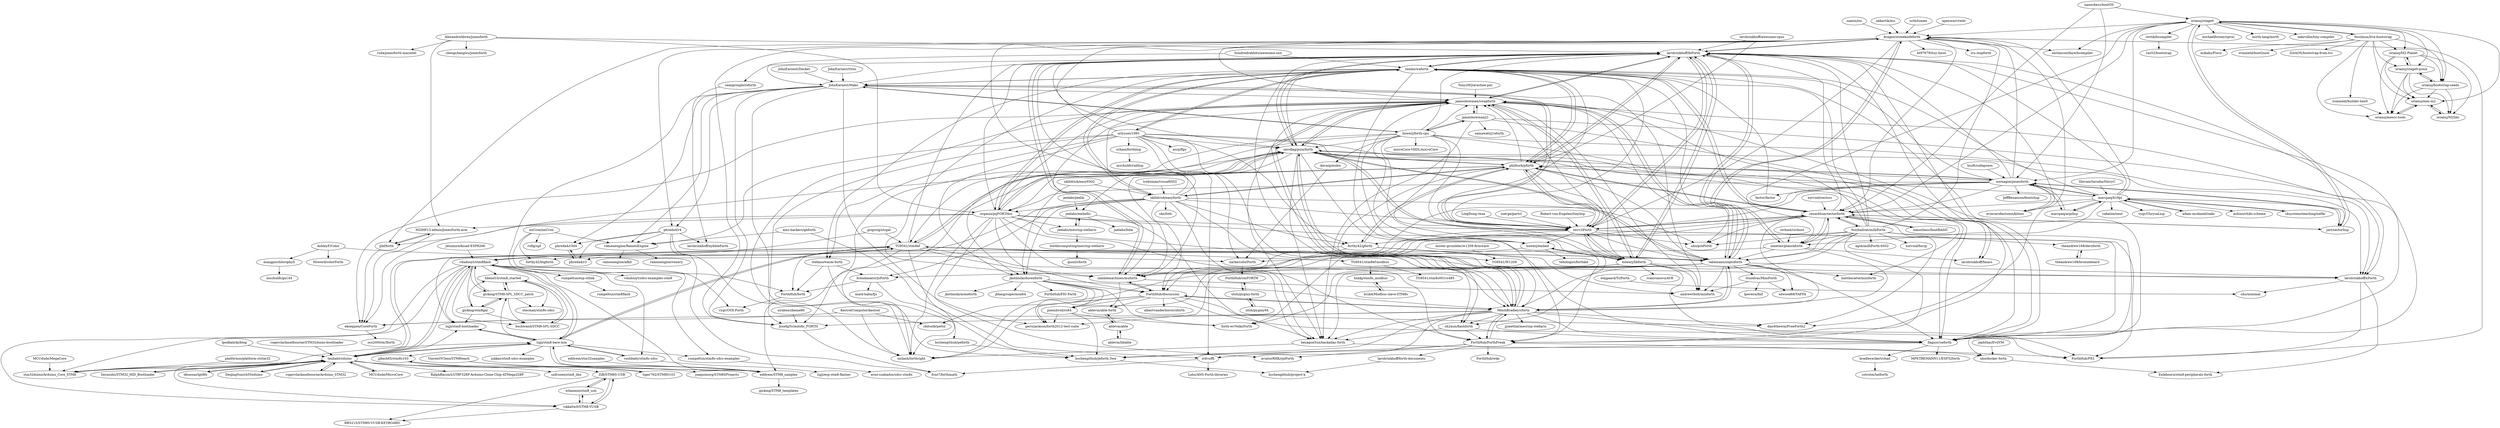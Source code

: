 digraph G {
"oriansj/M2-Planet" -> "oriansj/mes-m2"
"oriansj/M2-Planet" -> "oriansj/mescc-tools"
"oriansj/M2-Planet" -> "oriansj/M2libc"
"oriansj/M2-Planet" -> "oriansj/stage0-posix"
"oriansj/M2-Planet" -> "oriansj/bootstrap-seeds"
"hbend1li/stm8_started" -> "stecman/stm8s-sdcc"
"hbend1li/stm8_started" -> "gicking/STM8-SPL_SDCC_patch"
"hbend1li/stm8_started" -> "bschwand/STM8-SPL-SDCC"
"grigorig/stcgal" -> "vdudouyt/stm8flash" ["e"=1]
"grigorig/stcgal" -> "TG9541/stm8ef" ["e"=1]
"JohnEarnest/Octo" -> "JohnEarnest/Mako" ["e"=1]
"marcpaq/b1fipl" -> "marcpaq/arpilisp" ["e"=1]
"marcpaq/b1fipl" -> "kragen/stoneknifeforth"
"marcpaq/b1fipl" -> "evincarofautumn/kitten" ["e"=1]
"marcpaq/b1fipl" -> "nornagon/jonesforth"
"marcpaq/b1fipl" -> "larsbrinkhoff/lbForth"
"marcpaq/b1fipl" -> "cesarblum/sectorforth"
"marcpaq/b1fipl" -> "remko/waforth"
"marcpaq/b1fipl" -> "ashinn/chibi-scheme" ["e"=1]
"marcpaq/b1fipl" -> "jart/sectorlisp" ["e"=1]
"marcpaq/b1fipl" -> "cksystemsteaching/selfie" ["e"=1]
"marcpaq/b1fipl" -> "nineties/planckforth"
"marcpaq/b1fipl" -> "vekatze/neut" ["e"=1]
"marcpaq/b1fipl" -> "vygr/ChrysaLisp" ["e"=1]
"marcpaq/b1fipl" -> "philburk/pforth"
"marcpaq/b1fipl" -> "adam-mcdaniel/oakc" ["e"=1]
"AshleyF/Color" -> "Howerd/colorForth"
"AshleyF/Color" -> "mangpo/chlorophyll"
"AshleyF/Color" -> "narke/colorForth"
"factor/factor" -> "remko/waforth" ["e"=1]
"Serasidis/STM32_HID_Bootloader" -> "tenbaht/sduino" ["e"=1]
"hsoft/collapseos" -> "nornagon/jonesforth" ["e"=1]
"JohnEarnest/Mako" -> "Josefg/Scientific_FORTH"
"JohnEarnest/Mako" -> "ramenengine/RamenEngine"
"JohnEarnest/Mako" -> "larsbrinkhoff/lbForth"
"JohnEarnest/Mako" -> "phreda4/r4"
"JohnEarnest/Mako" -> "vygr/OSX-Forth"
"JohnEarnest/Mako" -> "zevv/zForth"
"JohnEarnest/Mako" -> "remko/waforth"
"JohnEarnest/Mako" -> "andrewtholt/minforth"
"JohnEarnest/Mako" -> "gerryjackson/forth2012-test-suite"
"JohnEarnest/Mako" -> "howerj/forth-cpu"
"JohnEarnest/Mako" -> "hcchengithub/jeforth.3we"
"JohnEarnest/Mako" -> "jamesbowman/swapforth"
"JohnEarnest/Mako" -> "phreda4/r3d4"
"remko/waforth" -> "larsbrinkhoff/lbForth"
"remko/waforth" -> "stefano/wasm-forth"
"remko/waforth" -> "zeroflag/punyforth"
"remko/waforth" -> "howerj/libforth"
"remko/waforth" -> "philburk/pforth"
"remko/waforth" -> "flagxor/ueforth"
"remko/waforth" -> "tabemann/zeptoforth"
"remko/waforth" -> "urlysses/1991"
"remko/waforth" -> "organix/pijFORTHos"
"remko/waforth" -> "cesarblum/sectorforth"
"remko/waforth" -> "skilldrick/easyforth"
"remko/waforth" -> "nimblemachines/muforth"
"remko/waforth" -> "JohnEarnest/Mako"
"remko/waforth" -> "zevv/zForth"
"remko/waforth" -> "howerj/embed"
"apenwarr/redo" -> "kragen/stoneknifeforth" ["e"=1]
"nanochess/bootOS" -> "nornagon/jonesforth" ["e"=1]
"nanochess/bootOS" -> "oriansj/stage0" ["e"=1]
"nanochess/bootOS" -> "cesarblum/sectorforth" ["e"=1]
"eddyem/STM8_samples" -> "gicking/STM8_templates"
"eddyem/STM8_samples" -> "lujji/stm8-bare-min"
"larsbrinkhoff/forth-documents" -> "hcchengithub/project-k"
"oh2aun/flashforth" -> "hexagon5un/hackaday-forth"
"oh2aun/flashforth" -> "flagxor/ueforth"
"oh2aun/flashforth" -> "ForthHub/ForthFreak"
"nanochess/bootBASIC" -> "cesarblum/sectorforth" ["e"=1]
"howerj/embed" -> "howerj/libforth"
"howerj/embed" -> "narke/colorForth"
"howerj/embed" -> "tehologist/forthkit"
"stefano/wasm-forth" -> "hcchengithub/peforth"
"stefano/wasm-forth" -> "brendanator/jsForth"
"stefano/wasm-forth" -> "ForthHub/forth"
"kragen/stoneknifeforth" -> "larsbrinkhoff/lbForth"
"kragen/stoneknifeforth" -> "nineties/planckforth"
"kragen/stoneknifeforth" -> "zeroflag/punyforth"
"kragen/stoneknifeforth" -> "nimblemachines/muforth"
"kragen/stoneknifeforth" -> "Josefg/Scientific_FORTH"
"kragen/stoneknifeforth" -> "iru-/nopforth"
"kragen/stoneknifeforth" -> "dan4thewin/FreeForth2"
"kragen/stoneknifeforth" -> "cesarblum/sectorforth"
"kragen/stoneknifeforth" -> "phreda4/r4"
"kragen/stoneknifeforth" -> "kt97679/itsy-linux"
"kragen/stoneknifeforth" -> "phf/forth"
"kragen/stoneknifeforth" -> "smtlaissezfaire/bcompiler"
"kragen/stoneknifeforth" -> "jamesbowman/swapforth"
"kragen/stoneknifeforth" -> "ForthHub/F83"
"kragen/stoneknifeforth" -> "zevv/zForth"
"MitchBradley/cforth" -> "ForthHub/discussion"
"MitchBradley/cforth" -> "flagxor/ueforth"
"MitchBradley/cforth" -> "hexagon5un/hackaday-forth"
"MitchBradley/cforth" -> "ForthHub/ForthFreak"
"MitchBradley/cforth" -> "ForthHub/F83"
"MitchBradley/cforth" -> "hcchengithub/jeforth.3we"
"MitchBradley/cforth" -> "zeroflag/punyforth"
"MitchBradley/cforth" -> "jjonethal/mecrisp-stellaris"
"MitchBradley/cforth" -> "irdvo/ffl"
"MitchBradley/cforth" -> "tabemann/zeptoforth"
"MitchBradley/cforth" -> "Josefg/Scientific_FORTH"
"MitchBradley/cforth" -> "ekoeppen/CoreForth"
"MitchBradley/cforth" -> "oh2aun/flashforth"
"MitchBradley/cforth" -> "dan4thewin/FreeForth2"
"MitchBradley/cforth" -> "jamesbowman/swapforth"
"oriansj/stage0-posix" -> "oriansj/bootstrap-seeds"
"oriansj/stage0-posix" -> "oriansj/mescc-tools"
"oriansj/stage0-posix" -> "oriansj/M2-Planet"
"oriansj/stage0-posix" -> "oriansj/M2libc"
"oriansj/stage0-posix" -> "oriansj/mes-m2"
"jephthai/EvilVM" -> "uho/docker-forth"
"ramenengine/RamenEngine" -> "ramenengine/afkit"
"ramenengine/RamenEngine" -> "ramenengine/venery"
"mister-grumbler/w1209-firmware" -> "TG9541/W1209"
"stm32duino/Arduino_Core_STM8" -> "tenbaht/sduino"
"stm32duino/Arduino_Core_STM8" -> "lujji/stm8-bare-min"
"ZiB/STM8S-USB" -> "wlianmin/stm8_usb"
"ZiB/STM8S-USB" -> "BBS215/STM8S-VUSB-KEYBOARD"
"ZiB/STM8S-USB" -> "rikka0w0/STM8-VUSB"
"ams-hackers/gbforth" -> "ramenengine/RamenEngine"
"ams-hackers/gbforth" -> "irdvo/ffl"
"mangpo/chlorophyll" -> "mschuldt/ga144"
"TG9541/stm8ef-modbus" -> "TG9541/stm8s001rs485"
"TG9541/stm8ef-modbus" -> "hnhkj/stm8s_modbus"
"siraben/zkeme80" -> "Josefg/Scientific_FORTH" ["e"=1]
"forthy42/gforth" -> "andrewtholt/minforth"
"forthy42/gforth" -> "forthy42/bigforth"
"forthy42/gforth" -> "ForthHub/discussion"
"forthy42/gforth" -> "philburk/pforth"
"forthy42/gforth" -> "flagxor/ueforth"
"utoh/pygmy64" -> "utoh/pygmy-forth"
"ForthHub/cmFORTH" -> "utoh/pygmy-forth"
"rumpeltux/esp-stlink" -> "rumpeltux/stm8flash"
"oriansj/mes-m2" -> "oriansj/M2libc"
"oriansj/mes-m2" -> "oriansj/mescc-tools"
"gicking/stm8gal" -> "hbend1li/stm8_started"
"gicking/stm8gal" -> "bschwand/STM8-SPL-SDCC"
"gicking/stm8gal" -> "gicking/STM8-SPL_SDCC_patch"
"gicking/stm8gal" -> "lujji/stm8-bootloader"
"bschwand/STM8-SPL-SDCC" -> "hbend1li/stm8_started"
"civboot/civboot" -> "nineties/planckforth" ["e"=1]
"narke/colorForth" -> "ForthHub/cmFORTH"
"namin/inc" -> "kragen/stoneknifeforth" ["e"=1]
"dbuezas/lgt8fx" -> "tenbaht/sduino" ["e"=1]
"DeqingSun/ch55xduino" -> "tenbaht/sduino" ["e"=1]
"akkartik/mu" -> "kragen/stoneknifeforth" ["e"=1]
"philburk/pforth" -> "larsbrinkhoff/lbForth"
"philburk/pforth" -> "zevv/zForth"
"philburk/pforth" -> "zeroflag/punyforth"
"philburk/pforth" -> "nornagon/jonesforth"
"philburk/pforth" -> "forthy42/gforth"
"philburk/pforth" -> "remko/waforth"
"philburk/pforth" -> "tabemann/zeptoforth"
"philburk/pforth" -> "cesarblum/sectorforth"
"philburk/pforth" -> "MitchBradley/cforth"
"philburk/pforth" -> "jamesbowman/swapforth"
"philburk/pforth" -> "howerj/libforth"
"philburk/pforth" -> "skilldrick/easyforth"
"philburk/pforth" -> "jkotlinski/durexforth"
"philburk/pforth" -> "nimblemachines/muforth"
"philburk/pforth" -> "organix/pijFORTHos"
"rogerclarkmelbourne/Arduino_STM32" -> "tenbaht/sduino" ["e"=1]
"tabemann/zeptoforth" -> "jamesbowman/swapforth"
"tabemann/zeptoforth" -> "flagxor/ueforth"
"tabemann/zeptoforth" -> "niclash/forthright"
"tabemann/zeptoforth" -> "MitchBradley/cforth"
"tabemann/zeptoforth" -> "larsbrinkhoff/lbForth"
"tabemann/zeptoforth" -> "ttsiodras/MiniForth"
"tabemann/zeptoforth" -> "gerryjackson/forth2012-test-suite"
"tabemann/zeptoforth" -> "larsbrinkhoff/xForth"
"tabemann/zeptoforth" -> "meithecatte/miniforth"
"tabemann/zeptoforth" -> "nimblemachines/muforth"
"tabemann/zeptoforth" -> "zeroflag/punyforth"
"tabemann/zeptoforth" -> "hexagon5un/hackaday-forth"
"tabemann/zeptoforth" -> "TG9541/stm8ef"
"tabemann/zeptoforth" -> "andrewtholt/minforth"
"tabemann/zeptoforth" -> "sdwood68/YAFFA"
"jamesbowman/j1" -> "jamesbowman/swapforth"
"jamesbowman/j1" -> "samawati/j1eforth"
"jamesbowman/j1" -> "uho/docker-forth"
"jamesbowman/j1" -> "howerj/forth-cpu"
"jamesbowman/j1" -> "hexagon5un/hackaday-forth"
"jamesbowman/j1" -> "flagxor/ueforth"
"adam-mcdaniel/oakc" -> "marcpaq/b1fipl" ["e"=1]
"AlexandreAbreu/jonesforth" -> "chengchangwu/jonesforth"
"AlexandreAbreu/jonesforth" -> "larsbrinkhoff/lbForth"
"AlexandreAbreu/jonesforth" -> "organix/pijFORTHos"
"AlexandreAbreu/jonesforth" -> "M2IHP13-admin/JonesForth-arm"
"AlexandreAbreu/jonesforth" -> "ruda/jonesforth-macintel"
"jeelabs/jeelib" -> "jeelabs/embello" ["e"=1]
"lowfatcomputing/mecrisp-stellaris" -> "quozl/cforth"
"ForthHub/forth" -> "vygr/OSX-Forth"
"irdvo/ffl" -> "Lehs/ANS-Forth-libraries"
"irdvo/ffl" -> "frno7/forthmath"
"cesarblum/sectorforth" -> "nineties/planckforth"
"cesarblum/sectorforth" -> "fuzzballcat/milliForth"
"cesarblum/sectorforth" -> "meithecatte/miniforth"
"cesarblum/sectorforth" -> "larsbrinkhoff/lbForth"
"cesarblum/sectorforth" -> "MitchBradley/cforth"
"cesarblum/sectorforth" -> "ForthHub/discussion"
"cesarblum/sectorforth" -> "jart/sectorlisp" ["e"=1]
"cesarblum/sectorforth" -> "nanochess/bootBASIC" ["e"=1]
"cesarblum/sectorforth" -> "uho/preForth"
"cesarblum/sectorforth" -> "remko/waforth"
"cesarblum/sectorforth" -> "philburk/pforth"
"cesarblum/sectorforth" -> "zevv/zForth"
"cesarblum/sectorforth" -> "dan4thewin/FreeForth2"
"cesarblum/sectorforth" -> "pzembrod/cc64"
"cesarblum/sectorforth" -> "tabemann/zeptoforth"
"theandrew168/bronzebeard" -> "theandrew168/derzforth"
"wlianmin/stm8_usb" -> "rikka0w0/STM8-VUSB"
"wlianmin/stm8_usb" -> "ZiB/STM8S-USB"
"davazp/eulex" -> "narke/colorForth"
"phreda4/r3d4" -> "phreda4/r3"
"wejgaard/TclForth" -> "uho/minimal"
"organix/pijFORTHos" -> "M2IHP13-admin/JonesForth-arm"
"organix/pijFORTHos" -> "zeroflag/punyforth"
"organix/pijFORTHos" -> "aviatorRHK/rpiForth"
"organix/pijFORTHos" -> "oh2aun/flashforth"
"organix/pijFORTHos" -> "ForthHub/ForthFreak"
"organix/pijFORTHos" -> "larsbrinkhoff/lbForth"
"organix/pijFORTHos" -> "tabemann/zeptoforth"
"organix/pijFORTHos" -> "jeelabs/mecrisp-stellaris"
"organix/pijFORTHos" -> "remko/waforth"
"organix/pijFORTHos" -> "hexagon5un/hackaday-forth"
"organix/pijFORTHos" -> "phf/forth"
"organix/pijFORTHos" -> "niclash/forthright"
"organix/pijFORTHos" -> "jamesbowman/swapforth"
"organix/pijFORTHos" -> "ForthHub/discussion"
"organix/pijFORTHos" -> "zevv/zForth"
"jeelabs/embello" -> "jeelabs/mecrisp-stellaris"
"jeelabs/embello" -> "jeelabs/folie"
"jeelabs/embello" -> "hexagon5un/hackaday-forth"
"pzembrod/cc64" -> "gerryjackson/forth2012-test-suite"
"pzembrod/cc64" -> "hcchengithub/jeforth.3we"
"pzembrod/cc64" -> "forth-ev/VolksForth"
"hcchengithub/jeforth.3we" -> "hcchengithub/project-k"
"bradleyeckert/chad" -> "cstrotm/helforth"
"oriansj/bootstrap-seeds" -> "oriansj/stage0-posix"
"oriansj/bootstrap-seeds" -> "oriansj/mescc-tools"
"oriansj/bootstrap-seeds" -> "oriansj/M2libc"
"oriansj/bootstrap-seeds" -> "oriansj/mes-m2"
"LingDong-/wax" -> "zevv/zForth" ["e"=1]
"jdunmire/kicad-ESP8266" -> "vdudouyt/stm8flash" ["e"=1]
"jart/sectorlisp" -> "cesarblum/sectorforth" ["e"=1]
"jart/sectorlisp" -> "oriansj/stage0" ["e"=1]
"jart/sectorlisp" -> "nornagon/jonesforth" ["e"=1]
"evincarofautumn/kitten" -> "larsbrinkhoff/lbForth" ["e"=1]
"phreda4/r3" -> "phreda4/r3d4"
"rogerclarkmelbourne/STM32duino-bootloader" -> "tenbaht/sduino" ["e"=1]
"jkotlinski/durexforth" -> "forth-ev/VolksForth"
"jkotlinski/durexforth" -> "jkotlinski/acmeforth"
"jkotlinski/durexforth" -> "pzembrod/cc64"
"jkotlinski/durexforth" -> "gerryjackson/forth2012-test-suite"
"jkotlinski/durexforth" -> "MitchBradley/cforth"
"jkotlinski/durexforth" -> "ForthHub/discussion"
"jkotlinski/durexforth" -> "jblang/supermon64" ["e"=1]
"jkotlinski/durexforth" -> "ForthHub/FIG-Forth"
"jkotlinski/durexforth" -> "chitselb/pettil"
"lpodkalicki/blog" -> "tenbaht/sduino" ["e"=1]
"phreda4/r4" -> "phreda4/r3d4"
"phreda4/r4" -> "ramenengine/RamenEngine"
"phreda4/r4" -> "phreda4/r3"
"phreda4/r4" -> "niclash/forthright"
"phreda4/r4" -> "frno7/forthmath"
"phreda4/r4" -> "larsbrinkhoff/nybbleForth"
"eddyem/stm32samples" -> "eddyem/STM8_samples" ["e"=1]
"YosysHQ/arachne-pnr" -> "jamesbowman/swapforth" ["e"=1]
"VincentYChen/STM8teach" -> "eddyem/STM8_samples"
"VincentYChen/STM8teach" -> "joaquimorg/STM8SProjects"
"fosslinux/live-bootstrap" -> "oriansj/stage0"
"fosslinux/live-bootstrap" -> "oriansj/stage0-posix"
"fosslinux/live-bootstrap" -> "oriansj/bootstrap-seeds"
"fosslinux/live-bootstrap" -> "ironmeld/builder-hex0"
"fosslinux/live-bootstrap" -> "oriansj/M2-Planet"
"fosslinux/live-bootstrap" -> "ZilchOS/bootstrap-from-tcc"
"fosslinux/live-bootstrap" -> "mikaku/Fiwix" ["e"=1]
"fosslinux/live-bootstrap" -> "ironmeld/boot2now"
"fosslinux/live-bootstrap" -> "oriansj/mes-m2"
"fosslinux/live-bootstrap" -> "oriansj/mescc-tools"
"ForthHub/discussion" -> "MitchBradley/cforth"
"ForthHub/discussion" -> "gerryjackson/forth2012-test-suite"
"ForthHub/discussion" -> "pzembrod/cc64"
"ForthHub/discussion" -> "niclash/forthright"
"ForthHub/discussion" -> "nimblemachines/muforth"
"ForthHub/discussion" -> "albertvanderhorst/ciforth"
"ForthHub/discussion" -> "ForthHub/F83"
"ForthHub/discussion" -> "dan4thewin/FreeForth2"
"ForthHub/discussion" -> "ablevm/able-forth"
"nineties/planckforth" -> "cesarblum/sectorforth"
"nineties/planckforth" -> "kragen/stoneknifeforth"
"nineties/planckforth" -> "tabemann/zeptoforth"
"nineties/planckforth" -> "MitchBradley/cforth"
"nineties/planckforth" -> "larsbrinkhoff/fmacs"
"nineties/planckforth" -> "phreda4/r3"
"theandrew168/derzforth" -> "theandrew168/bronzebeard"
"utoh/pygmy-forth" -> "utoh/pygmy64"
"utoh/pygmy-forth" -> "ForthHub/cmFORTH"
"ForthHub/ForthFreak" -> "aviatorRHK/rpiForth"
"ForthHub/ForthFreak" -> "ForthHub/F83"
"ForthHub/ForthFreak" -> "irdvo/ffl"
"ForthHub/ForthFreak" -> "MitchBradley/cforth"
"ForthHub/ForthFreak" -> "ForthHub/wiki"
"ForthHub/ForthFreak" -> "larsbrinkhoff/forth-documents"
"jamesbowman/swapforth" -> "jamesbowman/j1"
"jamesbowman/swapforth" -> "tabemann/zeptoforth"
"jamesbowman/swapforth" -> "larsbrinkhoff/lbForth"
"jamesbowman/swapforth" -> "larsbrinkhoff/xForth"
"jamesbowman/swapforth" -> "zeroflag/punyforth"
"jamesbowman/swapforth" -> "ekoeppen/CoreForth"
"jamesbowman/swapforth" -> "uho/preForth"
"jamesbowman/swapforth" -> "howerj/embed"
"jamesbowman/swapforth" -> "hexagon5un/hackaday-forth"
"jamesbowman/swapforth" -> "niclash/forthright"
"jamesbowman/swapforth" -> "flagxor/ueforth"
"jamesbowman/swapforth" -> "andrewtholt/minforth"
"jamesbowman/swapforth" -> "nimblemachines/muforth"
"jamesbowman/swapforth" -> "MitchBradley/cforth"
"jamesbowman/swapforth" -> "howerj/libforth"
"ttsiodras/MiniForth" -> "andrewtholt/minforth"
"ttsiodras/MiniForth" -> "lpereira/finf"
"ttsiodras/MiniForth" -> "sdwood68/YAFFA"
"flagxor/ueforth" -> "hcchengithub/jeforth.3we"
"flagxor/ueforth" -> "bradleyeckert/chad"
"flagxor/ueforth" -> "MPETREMANN11/ESP32forth"
"ekoeppen/CoreForth" -> "oco2000/m3forth"
"brzk4/Modbus-slave-STM8s" -> "hnhkj/stm8s_modbus"
"ablevm/able-forth" -> "ablevm/able"
"ablevm/able" -> "ablevm/libable"
"ablevm/able" -> "ablevm/able-forth"
"oriansj/M2libc" -> "oriansj/mes-m2"
"ablevm/libable" -> "ablevm/able"
"cksystemsteaching/selfie" -> "marcpaq/b1fipl" ["e"=1]
"larsbrinkhoff/awesome-cpus" -> "larsbrinkhoff/lbForth" ["e"=1]
"larsbrinkhoff/awesome-cpus" -> "philburk/pforth" ["e"=1]
"hundredrabbits/awesome-uxn" -> "remko/waforth" ["e"=1]
"hundredrabbits/awesome-uxn" -> "JohnEarnest/Mako" ["e"=1]
"certik/bcompiler" -> "ras52/bootstrap"
"nornagon/jonesforth" -> "philburk/pforth"
"nornagon/jonesforth" -> "remko/waforth"
"nornagon/jonesforth" -> "cesarblum/sectorforth"
"nornagon/jonesforth" -> "larsbrinkhoff/lbForth"
"nornagon/jonesforth" -> "kragen/stoneknifeforth"
"nornagon/jonesforth" -> "factor/factor" ["e"=1]
"nornagon/jonesforth" -> "zevv/zForth"
"nornagon/jonesforth" -> "organix/pijFORTHos"
"nornagon/jonesforth" -> "jart/sectorlisp" ["e"=1]
"nornagon/jonesforth" -> "marcpaq/arpilisp" ["e"=1]
"nornagon/jonesforth" -> "nimblemachines/muforth"
"nornagon/jonesforth" -> "marcpaq/b1fipl"
"nornagon/jonesforth" -> "JeffBezanson/femtolisp" ["e"=1]
"nornagon/jonesforth" -> "evincarofautumn/kitten" ["e"=1]
"nornagon/jonesforth" -> "zeroflag/punyforth"
"skilldrick/easy6502" -> "skilldrick/easyforth" ["e"=1]
"skilldrick/easy6502" -> "jkotlinski/durexforth" ["e"=1]
"nnCron/nnCron" -> "ramenengine/RamenEngine"
"nnCron/nnCron" -> "ForthHub/forth"
"nnCron/nnCron" -> "rufig/spf"
"nnCron/nnCron" -> "forthy42/bigforth"
"skilldrick/easyforth" -> "ForthHub/ForthFreak"
"skilldrick/easyforth" -> "ForthHub/discussion"
"skilldrick/easyforth" -> "remko/waforth"
"skilldrick/easyforth" -> "larsbrinkhoff/lbForth"
"skilldrick/easyforth" -> "zevv/zForth"
"skilldrick/easyforth" -> "oh2aun/flashforth"
"skilldrick/easyforth" -> "jamesbowman/swapforth"
"skilldrick/easyforth" -> "philburk/pforth"
"skilldrick/easyforth" -> "forthy42/gforth"
"skilldrick/easyforth" -> "brendanator/jsForth"
"skilldrick/easyforth" -> "ForthHub/forth"
"skilldrick/easyforth" -> "uho/preForth"
"skilldrick/easyforth" -> "organix/pijFORTHos"
"skilldrick/easyforth" -> "skx/foth"
"skilldrick/easyforth" -> "jkotlinski/durexforth"
"nimblemachines/muforth" -> "ablevm/able-forth"
"nimblemachines/muforth" -> "andrewtholt/minforth"
"nimblemachines/muforth" -> "ForthHub/discussion"
"nimblemachines/muforth" -> "larsbrinkhoff/lbForth"
"howerj/libforth" -> "howerj/embed"
"howerj/libforth" -> "larsbrinkhoff/xForth"
"howerj/libforth" -> "brendanator/jsForth"
"howerj/libforth" -> "larsbrinkhoff/lbForth"
"howerj/libforth" -> "flagxor/ueforth"
"howerj/libforth" -> "andrewtholt/minforth"
"howerj/libforth" -> "forth-ev/VolksForth"
"howerj/libforth" -> "zevv/zForth"
"howerj/libforth" -> "jamesbowman/swapforth"
"howerj/libforth" -> "ivanivanovo/AVR"
"roshbaby/stm8s-sdcc" -> "lujji/stm8-bare-min"
"roshbaby/stm8s-sdcc" -> "lujji/esp-stm8-flasher"
"ironmeld/builder-hex0" -> "oriansj/mescc-tools"
"oriansj/stage0" -> "fosslinux/live-bootstrap"
"oriansj/stage0" -> "oriansj/stage0-posix"
"oriansj/stage0" -> "oriansj/bootstrap-seeds"
"oriansj/stage0" -> "oriansj/M2-Planet"
"oriansj/stage0" -> "jart/sectorlisp" ["e"=1]
"oriansj/stage0" -> "smtlaissezfaire/bcompiler"
"oriansj/stage0" -> "kragen/stoneknifeforth"
"oriansj/stage0" -> "nineties/planckforth"
"oriansj/stage0" -> "certik/bcompiler"
"oriansj/stage0" -> "oriansj/mes-m2"
"oriansj/stage0" -> "michaelforney/cproc" ["e"=1]
"oriansj/stage0" -> "mirth-lang/mirth" ["e"=1]
"oriansj/stage0" -> "nornagon/jonesforth"
"oriansj/stage0" -> "zakirullin/tiny-compiler" ["e"=1]
"oriansj/stage0" -> "cesarblum/sectorforth"
"sctb/lumen" -> "kragen/stoneknifeforth" ["e"=1]
"JohnEarnest/Decker" -> "JohnEarnest/Mako" ["e"=1]
"zserge/partcl" -> "zevv/zForth" ["e"=1]
"Robert-van-Engelen/tinylisp" -> "zevv/zForth" ["e"=1]
"platformio/platform-ststm32" -> "stm32duino/Arduino_Core_STM8" ["e"=1]
"MCUdude/MegaCore" -> "stm32duino/Arduino_Core_STM8" ["e"=1]
"larsbrinkhoff/lbForth" -> "philburk/pforth"
"larsbrinkhoff/lbForth" -> "remko/waforth"
"larsbrinkhoff/lbForth" -> "zeroflag/punyforth"
"larsbrinkhoff/lbForth" -> "nimblemachines/muforth"
"larsbrinkhoff/lbForth" -> "larsbrinkhoff/xForth"
"larsbrinkhoff/lbForth" -> "jamesbowman/swapforth"
"larsbrinkhoff/lbForth" -> "ForthHub/ForthFreak"
"larsbrinkhoff/lbForth" -> "larsbrinkhoff/fmacs"
"larsbrinkhoff/lbForth" -> "zevv/zForth"
"larsbrinkhoff/lbForth" -> "kragen/stoneknifeforth"
"larsbrinkhoff/lbForth" -> "howerj/libforth"
"larsbrinkhoff/lbForth" -> "tabemann/zeptoforth"
"larsbrinkhoff/lbForth" -> "flagxor/ueforth"
"larsbrinkhoff/lbForth" -> "seanpringle/reforth"
"larsbrinkhoff/lbForth" -> "MitchBradley/cforth"
"Josefg/Scientific_FORTH" -> "frno7/forthmath"
"brendanator/jsForth" -> "hcchengithub/jeforth.3we"
"brendanator/jsForth" -> "mark-hahn/fjs"
"brendanator/jsForth" -> "ForthHub/forth"
"zeroflag/punyforth" -> "larsbrinkhoff/lbForth"
"zeroflag/punyforth" -> "jamesbowman/swapforth"
"zeroflag/punyforth" -> "MitchBradley/cforth"
"zeroflag/punyforth" -> "niclash/forthright"
"zeroflag/punyforth" -> "zevv/zForth"
"zeroflag/punyforth" -> "organix/pijFORTHos"
"zeroflag/punyforth" -> "hexagon5un/hackaday-forth"
"zeroflag/punyforth" -> "flagxor/ueforth"
"zeroflag/punyforth" -> "tabemann/zeptoforth"
"zeroflag/punyforth" -> "ekoeppen/CoreForth"
"zeroflag/punyforth" -> "ForthHub/ForthFreak"
"zeroflag/punyforth" -> "jeelabs/embello"
"zeroflag/punyforth" -> "TG9541/stm8ef"
"zeroflag/punyforth" -> "philburk/pforth"
"zeroflag/punyforth" -> "larsbrinkhoff/xForth"
"vdudouyt/stm8flash" -> "lujji/stm8-bare-min"
"vdudouyt/stm8flash" -> "roshbaby/stm8s-sdcc"
"vdudouyt/stm8flash" -> "gicking/STM8-SPL_SDCC_patch"
"vdudouyt/stm8flash" -> "tenbaht/sduino"
"vdudouyt/stm8flash" -> "TG9541/stm8ef"
"vdudouyt/stm8flash" -> "vdudouyt/sdcc-examples-stm8"
"vdudouyt/stm8flash" -> "lujji/stm8-bootloader"
"vdudouyt/stm8flash" -> "hbend1li/stm8_started"
"vdudouyt/stm8flash" -> "rikka0w0/STM8-VUSB"
"vdudouyt/stm8flash" -> "rumpeltux/esp-stlink"
"vdudouyt/stm8flash" -> "eddyem/STM8_samples"
"vdudouyt/stm8flash" -> "gicking/stm8gal"
"vdudouyt/stm8flash" -> "stm32duino/Arduino_Core_STM8"
"vdudouyt/stm8flash" -> "bschwand/STM8-SPL-SDCC"
"vdudouyt/stm8flash" -> "rumpeltux/stm8s-sdcc-examples"
"uho/docker-forth" -> "Eelkhoorn/stm8-peripherals-forth"
"MCUdude/MicroCore" -> "tenbaht/sduino" ["e"=1]
"marcpaq/arpilisp" -> "marcpaq/b1fipl" ["e"=1]
"marcpaq/arpilisp" -> "nornagon/jonesforth" ["e"=1]
"phf/forth" -> "M2IHP13-admin/JonesForth-arm"
"phf/forth" -> "ekoeppen/CoreForth"
"ShivamSarodia/ShivyC" -> "marcpaq/b1fipl" ["e"=1]
"xorvoid/sectorc" -> "cesarblum/sectorforth" ["e"=1]
"TG9541/stm8ef" -> "vdudouyt/stm8flash"
"TG9541/stm8ef" -> "tenbaht/sduino"
"TG9541/stm8ef" -> "hexagon5un/hackaday-forth"
"TG9541/stm8ef" -> "TG9541/W1209"
"TG9541/stm8ef" -> "tabemann/zeptoforth"
"TG9541/stm8ef" -> "zeroflag/punyforth"
"TG9541/stm8ef" -> "lujji/stm8-bare-min"
"TG9541/stm8ef" -> "larsbrinkhoff/xForth"
"TG9541/stm8ef" -> "larsbrinkhoff/lbForth"
"TG9541/stm8ef" -> "TG9541/stm8ef-modbus"
"TG9541/stm8ef" -> "niclash/forthright"
"TG9541/stm8ef" -> "nimblemachines/muforth"
"TG9541/stm8ef" -> "eddyem/STM8_samples"
"TG9541/stm8ef" -> "MitchBradley/cforth"
"TG9541/stm8ef" -> "lujji/stm8-bootloader"
"zevv/zForth" -> "philburk/pforth"
"zevv/zForth" -> "larsbrinkhoff/lbForth"
"zevv/zForth" -> "zeroflag/punyforth"
"zevv/zForth" -> "howerj/libforth"
"zevv/zForth" -> "flagxor/ueforth"
"zevv/zForth" -> "uho/preForth"
"zevv/zForth" -> "howerj/embed"
"zevv/zForth" -> "jamesbowman/swapforth"
"zevv/zForth" -> "nimblemachines/muforth"
"zevv/zForth" -> "forthy42/gforth"
"zevv/zForth" -> "tabemann/zeptoforth"
"zevv/zForth" -> "JohnEarnest/Mako"
"zevv/zForth" -> "cesarblum/sectorforth"
"zevv/zForth" -> "oh2aun/flashforth"
"zevv/zForth" -> "ForthHub/F83"
"rikka0w0/STM8-VUSB" -> "wlianmin/stm8_usb"
"rikka0w0/STM8-VUSB" -> "ZiB/STM8S-USB"
"rikka0w0/STM8-VUSB" -> "BBS215/STM8S-VUSB-KEYBOARD"
"tiger762/STM8S103" -> "jjflash65/stm8s103"
"jeelabs/mecrisp-stellaris" -> "jeelabs/embello"
"jeelabs/mecrisp-stellaris" -> "lowfatcomputing/mecrisp-stellaris"
"fuzzballcat/milliForth" -> "cesarblum/sectorforth"
"fuzzballcat/milliForth" -> "tabemann/zeptoforth"
"fuzzballcat/milliForth" -> "larsbrinkhoff/lbForth"
"fuzzballcat/milliForth" -> "remko/waforth"
"fuzzballcat/milliForth" -> "agsb/milliForth-6502"
"fuzzballcat/milliForth" -> "xorvoid/forsp"
"fuzzballcat/milliForth" -> "theandrew168/derzforth"
"fuzzballcat/milliForth" -> "nineties/planckforth"
"fuzzballcat/milliForth" -> "jamesbowman/swapforth"
"fuzzballcat/milliForth" -> "flagxor/ueforth"
"fuzzballcat/milliForth" -> "MitchBradley/cforth"
"fuzzballcat/milliForth" -> "uho/preForth"
"fuzzballcat/milliForth" -> "forth-ev/VolksForth"
"fuzzballcat/milliForth" -> "kragen/stoneknifeforth"
"fuzzballcat/milliForth" -> "ForthHub/ForthFreak"
"tenbaht/sduino" -> "vdudouyt/stm8flash"
"tenbaht/sduino" -> "stm32duino/Arduino_Core_STM8"
"tenbaht/sduino" -> "lujji/stm8-bare-min"
"tenbaht/sduino" -> "TG9541/stm8ef"
"tenbaht/sduino" -> "DeqingSun/ch55xduino" ["e"=1]
"tenbaht/sduino" -> "MCUdude/MicroCore" ["e"=1]
"tenbaht/sduino" -> "dbuezas/lgt8fx" ["e"=1]
"tenbaht/sduino" -> "lujji/stm8-bootloader"
"tenbaht/sduino" -> "rikka0w0/STM8-VUSB"
"tenbaht/sduino" -> "RalphBacon/LGT8F328P-Arduino-Clone-Chip-ATMega328P" ["e"=1]
"tenbaht/sduino" -> "ZiB/STM8S-USB"
"tenbaht/sduino" -> "unfrozen/stm8_libs"
"tenbaht/sduino" -> "rogerclarkmelbourne/Arduino_STM32" ["e"=1]
"tenbaht/sduino" -> "eddyem/STM8_samples"
"tenbaht/sduino" -> "Serasidis/STM32_HID_Bootloader" ["e"=1]
"lujji/stm8-bare-min" -> "lujji/stm8-bootloader"
"lujji/stm8-bare-min" -> "roshbaby/stm8s-sdcc"
"lujji/stm8-bare-min" -> "eddyem/STM8_samples"
"lujji/stm8-bare-min" -> "vdudouyt/stm8flash"
"lujji/stm8-bare-min" -> "rumpeltux/stm8s-sdcc-examples"
"lujji/stm8-bare-min" -> "tenbaht/sduino"
"lujji/stm8-bare-min" -> "TG9541/stm8ef"
"lujji/stm8-bare-min" -> "jjflash65/stm8s103"
"lujji/stm8-bare-min" -> "gicking/STM8-SPL_SDCC_patch"
"lujji/stm8-bare-min" -> "jukkas/stm8-sdcc-examples"
"seanpringle/reforth" -> "larsbrinkhoff/nybbleForth"
"hnhkj/stm8s_modbus" -> "brzk4/Modbus-slave-STM8s"
"M2IHP13-admin/JonesForth-arm" -> "phf/forth"
"M2IHP13-admin/JonesForth-arm" -> "ekoeppen/CoreForth"
"urlysses/1991" -> "larsbrinkhoff/fmacs"
"urlysses/1991" -> "remko/waforth"
"urlysses/1991" -> "stefano/wasm-forth"
"urlysses/1991" -> "zeroflag/punyforth"
"urlysses/1991" -> "asrp/flpc"
"urlysses/1991" -> "ramenengine/RamenEngine"
"urlysses/1991" -> "narke/colorForth"
"urlysses/1991" -> "forthy42/gforth"
"urlysses/1991" -> "irdvo/ffl"
"urlysses/1991" -> "MitchBradley/cforth"
"urlysses/1991" -> "Josefg/Scientific_FORTH"
"urlysses/1991" -> "jkotlinski/durexforth"
"urlysses/1991" -> "schani/forthlisp"
"urlysses/1991" -> "flagxor/ueforth"
"urlysses/1991" -> "larsbrinkhoff/lbForth"
"hexagon5un/hackaday-forth" -> "niclash/forthright"
"hexagon5un/hackaday-forth" -> "uho/docker-forth"
"rumpeltux/stm8s-sdcc-examples" -> "erno-szabados/sdcc-stm8s"
"trebonian/visual6502" -> "skilldrick/easyforth" ["e"=1]
"howerj/forth-cpu" -> "jamesbowman/j1"
"howerj/forth-cpu" -> "larsbrinkhoff/lbForth"
"howerj/forth-cpu" -> "zeroflag/punyforth"
"howerj/forth-cpu" -> "Josefg/Scientific_FORTH"
"howerj/forth-cpu" -> "jamesbowman/swapforth"
"howerj/forth-cpu" -> "flagxor/ueforth"
"howerj/forth-cpu" -> "howerj/embed"
"howerj/forth-cpu" -> "howerj/libforth"
"howerj/forth-cpu" -> "microCore-VHDL/microCore"
"howerj/forth-cpu" -> "JohnEarnest/Mako"
"howerj/forth-cpu" -> "zevv/zForth"
"howerj/forth-cpu" -> "larsbrinkhoff/xForth"
"howerj/forth-cpu" -> "davazp/eulex"
"howerj/forth-cpu" -> "TG9541/stm8ef"
"howerj/forth-cpu" -> "ForthHub/ForthFreak"
"larsbrinkhoff/xForth" -> "Eelkhoorn/stm8-peripherals-forth"
"larsbrinkhoff/xForth" -> "ForthHub/F83"
"larsbrinkhoff/xForth" -> "uho/minimal"
"schani/forthlisp" -> "mschuldt/raillisp"
"jjflash65/stm8s103" -> "tiger762/STM8S103"
"KestrelComputer/kestrel" -> "niclash/forthright"
"KestrelComputer/kestrel" -> "ekoeppen/CoreForth"
"KestrelComputer/kestrel" -> "chitselb/pettil"
"gicking/STM8-SPL_SDCC_patch" -> "hbend1li/stm8_started"
"gicking/STM8-SPL_SDCC_patch" -> "vdudouyt/stm8flash"
"gicking/STM8-SPL_SDCC_patch" -> "stecman/stm8s-sdcc"
"gicking/STM8-SPL_SDCC_patch" -> "bschwand/STM8-SPL-SDCC"
"gicking/STM8-SPL_SDCC_patch" -> "gicking/stm8gal"
"lujji/stm8-bootloader" -> "lujji/stm8-bare-min"
"hcchengithub/peforth" -> "hcchengithub/jeforth.3we"
"oriansj/mescc-tools" -> "oriansj/mes-m2"
"oriansj/M2-Planet" ["l"="-24.62,-21.321"]
"oriansj/mes-m2" ["l"="-24.608,-21.314"]
"oriansj/mescc-tools" ["l"="-24.595,-21.325"]
"oriansj/M2libc" ["l"="-24.608,-21.33"]
"oriansj/stage0-posix" ["l"="-24.606,-21.301"]
"oriansj/bootstrap-seeds" ["l"="-24.62,-21.305"]
"hbend1li/stm8_started" ["l"="-24.738,-20.937"]
"stecman/stm8s-sdcc" ["l"="-24.728,-20.921"]
"gicking/STM8-SPL_SDCC_patch" ["l"="-24.734,-20.954"]
"bschwand/STM8-SPL-SDCC" ["l"="-24.754,-20.944"]
"grigorig/stcgal" ["l"="-19.712,-42.369", "c"=856]
"vdudouyt/stm8flash" ["l"="-24.737,-20.98"]
"TG9541/stm8ef" ["l"="-24.735,-21.071"]
"JohnEarnest/Octo" ["l"="-21.043,-23.055", "c"=674]
"JohnEarnest/Mako" ["l"="-24.793,-21.173"]
"marcpaq/b1fipl" ["l"="-24.684,-21.219"]
"marcpaq/arpilisp" ["l"="-23.86,-21.523", "c"=182]
"kragen/stoneknifeforth" ["l"="-24.707,-21.191"]
"evincarofautumn/kitten" ["l"="-22.003,-20.329", "c"=447]
"nornagon/jonesforth" ["l"="-24.686,-21.186"]
"larsbrinkhoff/lbForth" ["l"="-24.735,-21.165"]
"cesarblum/sectorforth" ["l"="-24.715,-21.207"]
"remko/waforth" ["l"="-24.754,-21.185"]
"ashinn/chibi-scheme" ["l"="-23.714,-21.555", "c"=182]
"jart/sectorlisp" ["l"="-23.805,-21.611", "c"=182]
"cksystemsteaching/selfie" ["l"="-22.109,-23.455", "c"=496]
"nineties/planckforth" ["l"="-24.715,-21.228"]
"vekatze/neut" ["l"="-21.966,-20.28", "c"=447]
"vygr/ChrysaLisp" ["l"="-23.839,-21.542", "c"=182]
"philburk/pforth" ["l"="-24.727,-21.181"]
"adam-mcdaniel/oakc" ["l"="-22.684,-21.834", "c"=474]
"AshleyF/Color" ["l"="-24.949,-21.104"]
"Howerd/colorForth" ["l"="-24.976,-21.104"]
"mangpo/chlorophyll" ["l"="-24.988,-21.083"]
"narke/colorForth" ["l"="-24.884,-21.134"]
"factor/factor" ["l"="-22.346,-21.63", "c"=474]
"Serasidis/STM32_HID_Bootloader" ["l"="-17.617,-42.946", "c"=55]
"tenbaht/sduino" ["l"="-24.715,-21.006"]
"hsoft/collapseos" ["l"="-16.283,-6.872", "c"=469]
"Josefg/Scientific_FORTH" ["l"="-24.793,-21.157"]
"ramenengine/RamenEngine" ["l"="-24.863,-21.189"]
"phreda4/r4" ["l"="-24.815,-21.167"]
"vygr/OSX-Forth" ["l"="-24.846,-21.2"]
"zevv/zForth" ["l"="-24.749,-21.17"]
"andrewtholt/minforth" ["l"="-24.747,-21.158"]
"gerryjackson/forth2012-test-suite" ["l"="-24.762,-21.21"]
"howerj/forth-cpu" ["l"="-24.779,-21.125"]
"hcchengithub/jeforth.3we" ["l"="-24.8,-21.203"]
"jamesbowman/swapforth" ["l"="-24.752,-21.148"]
"phreda4/r3d4" ["l"="-24.827,-21.202"]
"stefano/wasm-forth" ["l"="-24.822,-21.228"]
"zeroflag/punyforth" ["l"="-24.735,-21.137"]
"howerj/libforth" ["l"="-24.775,-21.169"]
"flagxor/ueforth" ["l"="-24.776,-21.154"]
"tabemann/zeptoforth" ["l"="-24.725,-21.152"]
"urlysses/1991" ["l"="-24.812,-21.191"]
"organix/pijFORTHos" ["l"="-24.713,-21.145"]
"skilldrick/easyforth" ["l"="-24.769,-21.196"]
"nimblemachines/muforth" ["l"="-24.711,-21.163"]
"howerj/embed" ["l"="-24.806,-21.148"]
"apenwarr/redo" ["l"="-11.772,-3.237", "c"=964]
"nanochess/bootOS" ["l"="-23.479,-23.291", "c"=349]
"oriansj/stage0" ["l"="-24.644,-21.276"]
"eddyem/STM8_samples" ["l"="-24.708,-20.989"]
"gicking/STM8_templates" ["l"="-24.669,-20.981"]
"lujji/stm8-bare-min" ["l"="-24.734,-20.999"]
"larsbrinkhoff/forth-documents" ["l"="-24.849,-21.149"]
"hcchengithub/project-k" ["l"="-24.847,-21.179"]
"oh2aun/flashforth" ["l"="-24.759,-21.134"]
"hexagon5un/hackaday-forth" ["l"="-24.727,-21.113"]
"ForthHub/ForthFreak" ["l"="-24.773,-21.145"]
"nanochess/bootBASIC" ["l"="-23.414,-23.333", "c"=349]
"tehologist/forthkit" ["l"="-24.856,-21.128"]
"hcchengithub/peforth" ["l"="-24.83,-21.245"]
"brendanator/jsForth" ["l"="-24.805,-21.232"]
"ForthHub/forth" ["l"="-24.842,-21.224"]
"iru-/nopforth" ["l"="-24.654,-21.215"]
"dan4thewin/FreeForth2" ["l"="-24.731,-21.203"]
"kt97679/itsy-linux" ["l"="-24.646,-21.2"]
"phf/forth" ["l"="-24.68,-21.148"]
"smtlaissezfaire/bcompiler" ["l"="-24.674,-21.255"]
"ForthHub/F83" ["l"="-24.737,-21.15"]
"MitchBradley/cforth" ["l"="-24.761,-21.162"]
"ForthHub/discussion" ["l"="-24.738,-21.19"]
"jjonethal/mecrisp-stellaris" ["l"="-24.807,-21.124"]
"irdvo/ffl" ["l"="-24.837,-21.165"]
"ekoeppen/CoreForth" ["l"="-24.713,-21.121"]
"jephthai/EvilVM" ["l"="-24.656,-21.044"]
"uho/docker-forth" ["l"="-24.707,-21.076"]
"ramenengine/afkit" ["l"="-24.907,-21.194"]
"ramenengine/venery" ["l"="-24.891,-21.196"]
"mister-grumbler/w1209-firmware" ["l"="-24.674,-21.026"]
"TG9541/W1209" ["l"="-24.701,-21.043"]
"stm32duino/Arduino_Core_STM8" ["l"="-24.754,-20.999"]
"ZiB/STM8S-USB" ["l"="-24.671,-20.962"]
"wlianmin/stm8_usb" ["l"="-24.661,-20.949"]
"BBS215/STM8S-VUSB-KEYBOARD" ["l"="-24.669,-20.937"]
"rikka0w0/STM8-VUSB" ["l"="-24.69,-20.96"]
"ams-hackers/gbforth" ["l"="-24.894,-21.171"]
"mschuldt/ga144" ["l"="-25.013,-21.072"]
"TG9541/stm8ef-modbus" ["l"="-24.793,-21.03"]
"TG9541/stm8s001rs485" ["l"="-24.815,-21.017"]
"hnhkj/stm8s_modbus" ["l"="-24.827,-21.003"]
"siraben/zkeme80" ["l"="-23.516,-23.119", "c"=349]
"forthy42/gforth" ["l"="-24.783,-21.189"]
"forthy42/bigforth" ["l"="-24.857,-21.214"]
"utoh/pygmy64" ["l"="-24.983,-21.144"]
"utoh/pygmy-forth" ["l"="-24.963,-21.141"]
"ForthHub/cmFORTH" ["l"="-24.936,-21.137"]
"rumpeltux/esp-stlink" ["l"="-24.792,-20.952"]
"rumpeltux/stm8flash" ["l"="-24.81,-20.933"]
"gicking/stm8gal" ["l"="-24.749,-20.962"]
"lujji/stm8-bootloader" ["l"="-24.742,-21.015"]
"civboot/civboot" ["l"="53.256,6.017", "c"=701]
"namin/inc" ["l"="-23.665,-21.563", "c"=182]
"dbuezas/lgt8fx" ["l"="-14.047,-42.348", "c"=820]
"DeqingSun/ch55xduino" ["l"="-19.694,-42.538", "c"=856]
"akkartik/mu" ["l"="-5.002,-41.9", "c"=333]
"jkotlinski/durexforth" ["l"="-24.782,-21.214"]
"rogerclarkmelbourne/Arduino_STM32" ["l"="-17.634,-42.961", "c"=55]
"niclash/forthright" ["l"="-24.751,-21.124"]
"ttsiodras/MiniForth" ["l"="-24.687,-21.129"]
"larsbrinkhoff/xForth" ["l"="-24.735,-21.118"]
"meithecatte/miniforth" ["l"="-24.657,-21.183"]
"sdwood68/YAFFA" ["l"="-24.694,-21.114"]
"jamesbowman/j1" ["l"="-24.759,-21.105"]
"samawati/j1eforth" ["l"="-24.778,-21.063"]
"AlexandreAbreu/jonesforth" ["l"="-24.647,-21.14"]
"chengchangwu/jonesforth" ["l"="-24.601,-21.14"]
"M2IHP13-admin/JonesForth-arm" ["l"="-24.67,-21.13"]
"ruda/jonesforth-macintel" ["l"="-24.613,-21.128"]
"jeelabs/jeelib" ["l"="-14.919,-41.176", "c"=210]
"jeelabs/embello" ["l"="-24.684,-21.093"]
"lowfatcomputing/mecrisp-stellaris" ["l"="-24.618,-21.089"]
"quozl/cforth" ["l"="-24.592,-21.081"]
"Lehs/ANS-Forth-libraries" ["l"="-24.874,-21.158"]
"frno7/forthmath" ["l"="-24.829,-21.149"]
"fuzzballcat/milliForth" ["l"="-24.738,-21.218"]
"uho/preForth" ["l"="-24.748,-21.204"]
"pzembrod/cc64" ["l"="-24.764,-21.228"]
"theandrew168/bronzebeard" ["l"="-24.629,-21.244"]
"theandrew168/derzforth" ["l"="-24.659,-21.241"]
"davazp/eulex" ["l"="-24.863,-21.101"]
"phreda4/r3" ["l"="-24.802,-21.216"]
"wejgaard/TclForth" ["l"="-24.627,-21.059"]
"uho/minimal" ["l"="-24.676,-21.077"]
"aviatorRHK/rpiForth" ["l"="-24.738,-21.101"]
"jeelabs/mecrisp-stellaris" ["l"="-24.659,-21.101"]
"jeelabs/folie" ["l"="-24.654,-21.076"]
"forth-ev/VolksForth" ["l"="-24.779,-21.235"]
"bradleyeckert/chad" ["l"="-24.82,-21.109"]
"cstrotm/helforth" ["l"="-24.84,-21.084"]
"LingDong-/wax" ["l"="-22.656,-21.94", "c"=474]
"jdunmire/kicad-ESP8266" ["l"="-19.123,-41.562", "c"=604]
"rogerclarkmelbourne/STM32duino-bootloader" ["l"="-17.577,-42.941", "c"=55]
"jkotlinski/acmeforth" ["l"="-24.792,-21.252"]
"jblang/supermon64" ["l"="-21.125,-46.147", "c"=700]
"ForthHub/FIG-Forth" ["l"="-24.805,-21.261"]
"chitselb/pettil" ["l"="-24.796,-21.137"]
"lpodkalicki/blog" ["l"="-14.148,-42.263", "c"=820]
"larsbrinkhoff/nybbleForth" ["l"="-24.837,-21.114"]
"eddyem/stm32samples" ["l"="-17.648,-42.892", "c"=55]
"YosysHQ/arachne-pnr" ["l"="32.921,-3.829", "c"=180]
"VincentYChen/STM8teach" ["l"="-24.688,-20.927"]
"joaquimorg/STM8SProjects" ["l"="-24.677,-20.897"]
"fosslinux/live-bootstrap" ["l"="-24.584,-21.305"]
"ironmeld/builder-hex0" ["l"="-24.571,-21.336"]
"ZilchOS/bootstrap-from-tcc" ["l"="-24.544,-21.305"]
"mikaku/Fiwix" ["l"="-23.826,-23.234", "c"=349]
"ironmeld/boot2now" ["l"="-24.557,-21.319"]
"albertvanderhorst/ciforth" ["l"="-24.728,-21.256"]
"ablevm/able-forth" ["l"="-24.661,-21.167"]
"larsbrinkhoff/fmacs" ["l"="-24.752,-21.239"]
"ForthHub/wiki" ["l"="-24.813,-21.095"]
"lpereira/finf" ["l"="-24.64,-21.113"]
"MPETREMANN11/ESP32forth" ["l"="-24.829,-21.13"]
"oco2000/m3forth" ["l"="-24.677,-21.108"]
"brzk4/Modbus-slave-STM8s" ["l"="-24.844,-20.991"]
"ablevm/able" ["l"="-24.622,-21.171"]
"ablevm/libable" ["l"="-24.598,-21.174"]
"larsbrinkhoff/awesome-cpus" ["l"="-20.103,-45.941", "c"=1151]
"hundredrabbits/awesome-uxn" ["l"="39.554,6.83", "c"=869]
"certik/bcompiler" ["l"="-24.652,-21.334"]
"ras52/bootstrap" ["l"="-24.65,-21.367"]
"JeffBezanson/femtolisp" ["l"="-23.754,-21.563", "c"=182]
"skilldrick/easy6502" ["l"="-21.048,-46.112", "c"=700]
"nnCron/nnCron" ["l"="-24.89,-21.22"]
"rufig/spf" ["l"="-24.928,-21.239"]
"skx/foth" ["l"="-24.778,-21.268"]
"ivanivanovo/AVR" ["l"="-24.824,-21.177"]
"roshbaby/stm8s-sdcc" ["l"="-24.764,-20.974"]
"lujji/esp-stm8-flasher" ["l"="-24.779,-20.94"]
"michaelforney/cproc" ["l"="-22.079,-23.357", "c"=496]
"mirth-lang/mirth" ["l"="-22.02,-20.296", "c"=447]
"zakirullin/tiny-compiler" ["l"="-22.079,-23.303", "c"=496]
"sctb/lumen" ["l"="-23.758,-21.342", "c"=182]
"JohnEarnest/Decker" ["l"="-22.123,-21.52", "c"=474]
"zserge/partcl" ["l"="-19.98,-46.316", "c"=1151]
"Robert-van-Engelen/tinylisp" ["l"="-23.754,-21.589", "c"=182]
"platformio/platform-ststm32" ["l"="-14.936,-40.907", "c"=210]
"MCUdude/MegaCore" ["l"="-14.081,-42.303", "c"=820]
"seanpringle/reforth" ["l"="-24.798,-21.107"]
"mark-hahn/fjs" ["l"="-24.824,-21.273"]
"vdudouyt/sdcc-examples-stm8" ["l"="-24.758,-20.925"]
"rumpeltux/stm8s-sdcc-examples" ["l"="-24.715,-20.965"]
"Eelkhoorn/stm8-peripherals-forth" ["l"="-24.715,-21.091"]
"MCUdude/MicroCore" ["l"="-14.09,-42.276", "c"=820]
"ShivamSarodia/ShivyC" ["l"="-22.128,-23.33", "c"=496]
"xorvoid/sectorc" ["l"="-22.132,-25.879", "c"=101]
"tiger762/STM8S103" ["l"="-24.663,-20.999"]
"jjflash65/stm8s103" ["l"="-24.687,-21.002"]
"agsb/milliForth-6502" ["l"="-24.721,-21.28"]
"xorvoid/forsp" ["l"="-24.748,-21.293"]
"RalphBacon/LGT8F328P-Arduino-Clone-Chip-ATMega328P" ["l"="-14.036,-42.387", "c"=820]
"unfrozen/stm8_libs" ["l"="-24.684,-20.989"]
"jukkas/stm8-sdcc-examples" ["l"="-24.779,-20.991"]
"asrp/flpc" ["l"="-24.877,-21.241"]
"schani/forthlisp" ["l"="-24.86,-21.266"]
"erno-szabados/sdcc-stm8s" ["l"="-24.707,-20.94"]
"trebonian/visual6502" ["l"="-21.005,-46.13", "c"=700]
"microCore-VHDL/microCore" ["l"="-24.803,-21.079"]
"mschuldt/raillisp" ["l"="-24.88,-21.294"]
"KestrelComputer/kestrel" ["l"="-24.768,-21.087"]
}